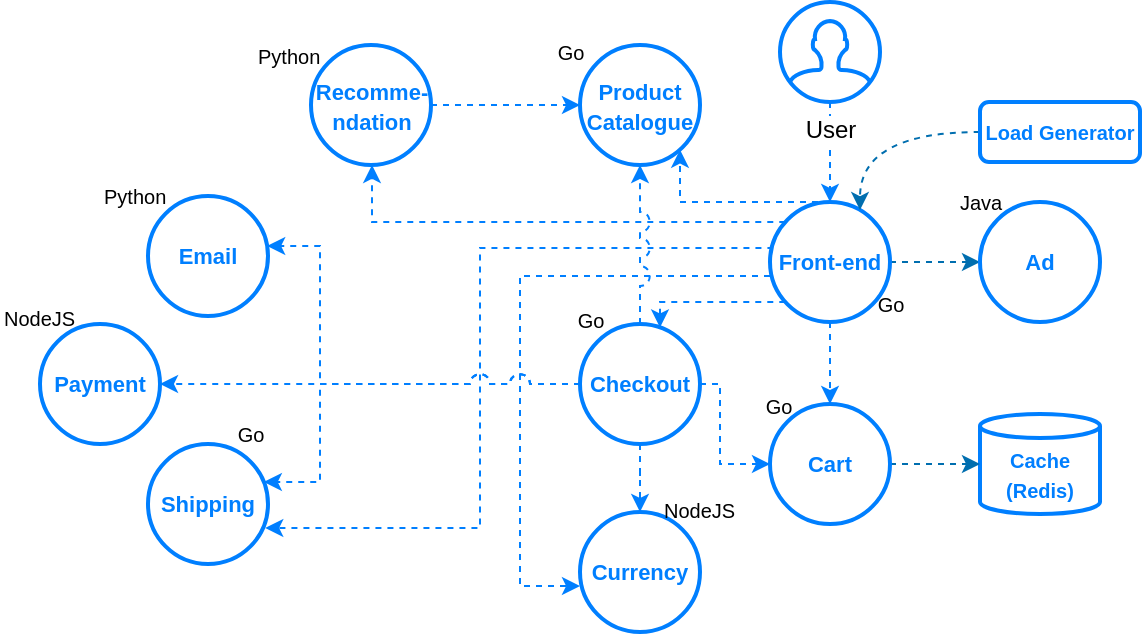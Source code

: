 <mxfile version="13.11.0" type="github">
  <diagram id="zNfq5neE3M64kurw_uy2" name="Page-1">
    <mxGraphModel dx="941" dy="514" grid="1" gridSize="10" guides="1" tooltips="1" connect="1" arrows="1" fold="1" page="1" pageScale="1" pageWidth="827" pageHeight="1169" math="0" shadow="0">
      <root>
        <mxCell id="0" />
        <mxCell id="1" parent="0" />
        <mxCell id="JLZIl9Gp42pbkCICVa5f-4" style="edgeStyle=orthogonalEdgeStyle;rounded=0;orthogonalLoop=1;jettySize=auto;html=1;dashed=1;fillColor=#1ba1e2;strokeColor=#007FFF;" parent="1" source="JLZIl9Gp42pbkCICVa5f-2" target="JLZIl9Gp42pbkCICVa5f-3" edge="1">
          <mxGeometry relative="1" as="geometry" />
        </mxCell>
        <mxCell id="JLZIl9Gp42pbkCICVa5f-2" value="User" style="html=1;verticalLabelPosition=bottom;align=center;labelBackgroundColor=#ffffff;verticalAlign=top;strokeWidth=2;shadow=0;dashed=0;shape=mxgraph.ios7.icons.user;strokeColor=#007FFF;" parent="1" vertex="1">
          <mxGeometry x="400" y="30" width="50" height="50" as="geometry" />
        </mxCell>
        <mxCell id="JLZIl9Gp42pbkCICVa5f-29" style="edgeStyle=orthogonalEdgeStyle;rounded=0;orthogonalLoop=1;jettySize=auto;html=1;dashed=1;fontSize=10;fillColor=#1ba1e2;strokeColor=#007FFF;" parent="1" source="JLZIl9Gp42pbkCICVa5f-3" target="JLZIl9Gp42pbkCICVa5f-8" edge="1">
          <mxGeometry relative="1" as="geometry">
            <Array as="points">
              <mxPoint x="340" y="180" />
            </Array>
          </mxGeometry>
        </mxCell>
        <mxCell id="JLZIl9Gp42pbkCICVa5f-30" style="edgeStyle=orthogonalEdgeStyle;rounded=0;orthogonalLoop=1;jettySize=auto;html=1;dashed=1;fontSize=10;fillColor=#1ba1e2;strokeColor=#006EAF;" parent="1" source="JLZIl9Gp42pbkCICVa5f-3" target="JLZIl9Gp42pbkCICVa5f-9" edge="1">
          <mxGeometry relative="1" as="geometry">
            <mxPoint x="468.5" y="160" as="sourcePoint" />
          </mxGeometry>
        </mxCell>
        <mxCell id="JLZIl9Gp42pbkCICVa5f-32" style="edgeStyle=orthogonalEdgeStyle;rounded=0;orthogonalLoop=1;jettySize=auto;html=1;dashed=1;fontSize=10;fillColor=#1ba1e2;strokeColor=#007FFF;" parent="1" source="JLZIl9Gp42pbkCICVa5f-3" target="JLZIl9Gp42pbkCICVa5f-7" edge="1">
          <mxGeometry relative="1" as="geometry" />
        </mxCell>
        <mxCell id="JLZIl9Gp42pbkCICVa5f-39" style="edgeStyle=orthogonalEdgeStyle;rounded=0;orthogonalLoop=1;jettySize=auto;html=1;dashed=1;fontSize=10;jumpStyle=arc;fillColor=#1ba1e2;strokeColor=#007FFF;" parent="1" edge="1">
          <mxGeometry relative="1" as="geometry">
            <mxPoint x="142.618" y="293" as="targetPoint" />
            <mxPoint x="396.716" y="153" as="sourcePoint" />
            <Array as="points">
              <mxPoint x="250" y="153" />
              <mxPoint x="250" y="293" />
            </Array>
          </mxGeometry>
        </mxCell>
        <mxCell id="JLZIl9Gp42pbkCICVa5f-41" style="edgeStyle=orthogonalEdgeStyle;rounded=0;orthogonalLoop=1;jettySize=auto;html=1;dashed=1;fontSize=10;fillColor=#1ba1e2;strokeColor=#007FFF;" parent="1" source="JLZIl9Gp42pbkCICVa5f-3" target="JLZIl9Gp42pbkCICVa5f-15" edge="1">
          <mxGeometry relative="1" as="geometry">
            <Array as="points">
              <mxPoint x="196" y="140" />
            </Array>
          </mxGeometry>
        </mxCell>
        <mxCell id="JLZIl9Gp42pbkCICVa5f-46" style="edgeStyle=orthogonalEdgeStyle;rounded=0;orthogonalLoop=1;jettySize=auto;html=1;entryX=0;entryY=0.5;entryDx=0;entryDy=0;dashed=1;fontSize=10;fillColor=#1ba1e2;strokeColor=#007FFF;" parent="1" edge="1">
          <mxGeometry relative="1" as="geometry">
            <mxPoint x="395" y="167" as="sourcePoint" />
            <mxPoint x="300" y="322" as="targetPoint" />
            <Array as="points">
              <mxPoint x="270" y="167" />
              <mxPoint x="270" y="322" />
            </Array>
          </mxGeometry>
        </mxCell>
        <mxCell id="JLZIl9Gp42pbkCICVa5f-48" style="edgeStyle=orthogonalEdgeStyle;rounded=0;jumpStyle=arc;jumpSize=10;orthogonalLoop=1;jettySize=auto;html=1;dashed=1;fontSize=10;fillColor=#1ba1e2;strokeColor=#007FFF;" parent="1" target="JLZIl9Gp42pbkCICVa5f-14" edge="1">
          <mxGeometry relative="1" as="geometry">
            <mxPoint x="419" y="130" as="sourcePoint" />
            <mxPoint x="349.98" y="95.36" as="targetPoint" />
            <Array as="points">
              <mxPoint x="350" y="130" />
            </Array>
          </mxGeometry>
        </mxCell>
        <mxCell id="JLZIl9Gp42pbkCICVa5f-3" value="&lt;font size=&quot;1&quot; color=&quot;#007fff&quot;&gt;&lt;b style=&quot;font-size: 11px&quot;&gt;Front-end&lt;/b&gt;&lt;/font&gt;" style="ellipse;whiteSpace=wrap;html=1;aspect=fixed;strokeWidth=2;strokeColor=#007FFF;" parent="1" vertex="1">
          <mxGeometry x="395" y="130" width="60" height="60" as="geometry" />
        </mxCell>
        <mxCell id="JLZIl9Gp42pbkCICVa5f-6" style="edgeStyle=orthogonalEdgeStyle;rounded=0;orthogonalLoop=1;jettySize=auto;html=1;dashed=1;curved=1;fillColor=#1ba1e2;strokeColor=#006EAF;" parent="1" source="JLZIl9Gp42pbkCICVa5f-5" target="JLZIl9Gp42pbkCICVa5f-3" edge="1">
          <mxGeometry relative="1" as="geometry">
            <Array as="points">
              <mxPoint x="440" y="95" />
            </Array>
          </mxGeometry>
        </mxCell>
        <mxCell id="JLZIl9Gp42pbkCICVa5f-5" value="&lt;b&gt;&lt;font color=&quot;#007fff&quot;&gt;&lt;font style=&quot;font-size: 10px&quot;&gt;Load &lt;/font&gt;&lt;font style=&quot;font-size: 10px&quot;&gt;Generator&lt;/font&gt;&lt;/font&gt;&lt;/b&gt;" style="rounded=1;whiteSpace=wrap;html=1;strokeWidth=2;strokeColor=#007FFF;" parent="1" vertex="1">
          <mxGeometry x="500" y="80" width="80" height="30" as="geometry" />
        </mxCell>
        <mxCell id="JLZIl9Gp42pbkCICVa5f-35" style="edgeStyle=orthogonalEdgeStyle;rounded=0;orthogonalLoop=1;jettySize=auto;html=1;dashed=1;fontSize=10;jumpStyle=arc;jumpSize=10;fillColor=#1ba1e2;strokeColor=#007FFF;" parent="1" source="JLZIl9Gp42pbkCICVa5f-8" target="JLZIl9Gp42pbkCICVa5f-11" edge="1">
          <mxGeometry relative="1" as="geometry" />
        </mxCell>
        <mxCell id="JLZIl9Gp42pbkCICVa5f-36" style="edgeStyle=orthogonalEdgeStyle;rounded=0;orthogonalLoop=1;jettySize=auto;html=1;dashed=1;fontSize=10;jumpStyle=arc;jumpSize=10;fillColor=#1ba1e2;strokeColor=#007FFF;" parent="1" source="JLZIl9Gp42pbkCICVa5f-8" target="JLZIl9Gp42pbkCICVa5f-10" edge="1">
          <mxGeometry relative="1" as="geometry">
            <Array as="points">
              <mxPoint x="170" y="221" />
              <mxPoint x="170" y="152" />
            </Array>
          </mxGeometry>
        </mxCell>
        <mxCell id="JLZIl9Gp42pbkCICVa5f-37" style="edgeStyle=orthogonalEdgeStyle;rounded=0;orthogonalLoop=1;jettySize=auto;html=1;dashed=1;fontSize=10;jumpStyle=arc;jumpSize=10;fillColor=#1ba1e2;strokeColor=#007FFF;" parent="1" source="JLZIl9Gp42pbkCICVa5f-8" target="JLZIl9Gp42pbkCICVa5f-12" edge="1">
          <mxGeometry relative="1" as="geometry">
            <Array as="points">
              <mxPoint x="170" y="221" />
              <mxPoint x="170" y="270" />
            </Array>
          </mxGeometry>
        </mxCell>
        <mxCell id="JLZIl9Gp42pbkCICVa5f-38" style="edgeStyle=orthogonalEdgeStyle;rounded=0;orthogonalLoop=1;jettySize=auto;html=1;dashed=1;fontSize=10;fillColor=#1ba1e2;strokeColor=#007FFF;" parent="1" source="JLZIl9Gp42pbkCICVa5f-8" target="JLZIl9Gp42pbkCICVa5f-13" edge="1">
          <mxGeometry relative="1" as="geometry" />
        </mxCell>
        <mxCell id="JLZIl9Gp42pbkCICVa5f-44" style="rounded=0;orthogonalLoop=1;jettySize=auto;html=1;dashed=1;fontSize=10;fillColor=#1ba1e2;strokeColor=#007FFF;" parent="1" source="JLZIl9Gp42pbkCICVa5f-8" target="JLZIl9Gp42pbkCICVa5f-7" edge="1">
          <mxGeometry relative="1" as="geometry">
            <Array as="points">
              <mxPoint x="370" y="221" />
              <mxPoint x="370" y="261" />
            </Array>
          </mxGeometry>
        </mxCell>
        <mxCell id="JLZIl9Gp42pbkCICVa5f-47" style="edgeStyle=orthogonalEdgeStyle;rounded=0;orthogonalLoop=1;jettySize=auto;html=1;dashed=1;fontSize=10;jumpStyle=arc;jumpSize=10;fillColor=#1ba1e2;strokeColor=#007FFF;" parent="1" source="JLZIl9Gp42pbkCICVa5f-8" target="JLZIl9Gp42pbkCICVa5f-14" edge="1">
          <mxGeometry relative="1" as="geometry" />
        </mxCell>
        <mxCell id="JLZIl9Gp42pbkCICVa5f-8" value="&lt;font color=&quot;#007fff&quot;&gt;&lt;font size=&quot;1&quot;&gt;&lt;b style=&quot;font-size: 11px&quot;&gt;Checkout&lt;/b&gt;&lt;/font&gt;&lt;span style=&quot;font-family: monospace ; font-size: 0px&quot;&gt;%3CmxGraphModel%3E%3Croot%3E%3CmxCell%20id%3D%220%22%2F%3E%3CmxCell%20id%3D%221%22%20parent%3D%220%22%2F%3E%3CmxCell%20id%3D%222%22%20value%3D%22%26lt%3Bfont%20color%3D%26quot%3B%2366b2ff%26quot%3B%20size%3D%26quot%3B1%26quot%3B%26gt%3B%26lt%3Bb%20style%3D%26quot%3Bfont-size%3A%2011px%26quot%3B%26gt%3BCart%26lt%3B%2Fb%26gt%3B%26lt%3B%2Ffont%26gt%3B%22%20style%3D%22ellipse%3BwhiteSpace%3Dwrap%3Bhtml%3D1%3Baspect%3Dfixed%3BstrokeColor%3D%2366B2FF%3BstrokeWidth%3D2%3B%22%20vertex%3D%221%22%20parent%3D%221%22%3E%3CmxGeometry%20x%3D%22500%22%20y%3D%22130%22%20width%3D%2260%22%20height%3D%2260%22%20as%3D%22geometry%22%2F%3E%3C%2FmxCell%3E%3C%2Froot%3E%3C%2FmxGraphModel%3E&lt;/span&gt;&lt;/font&gt;" style="ellipse;whiteSpace=wrap;html=1;aspect=fixed;strokeWidth=2;strokeColor=#007FFF;" parent="1" vertex="1">
          <mxGeometry x="300" y="191" width="60" height="60" as="geometry" />
        </mxCell>
        <mxCell id="JLZIl9Gp42pbkCICVa5f-9" value="&lt;span style=&quot;font-size: 11px&quot;&gt;&lt;b&gt;&lt;font color=&quot;#007fff&quot;&gt;Ad&lt;/font&gt;&lt;/b&gt;&lt;/span&gt;" style="ellipse;whiteSpace=wrap;html=1;aspect=fixed;strokeWidth=2;strokeColor=#007FFF;" parent="1" vertex="1">
          <mxGeometry x="500" y="130" width="60" height="60" as="geometry" />
        </mxCell>
        <mxCell id="JLZIl9Gp42pbkCICVa5f-10" value="&lt;span style=&quot;font-size: 11px&quot;&gt;&lt;b&gt;&lt;font color=&quot;#007fff&quot;&gt;Email&lt;/font&gt;&lt;/b&gt;&lt;/span&gt;" style="ellipse;whiteSpace=wrap;html=1;aspect=fixed;strokeWidth=2;strokeColor=#007FFF;" parent="1" vertex="1">
          <mxGeometry x="84" y="127" width="60" height="60" as="geometry" />
        </mxCell>
        <mxCell id="JLZIl9Gp42pbkCICVa5f-11" value="&lt;span style=&quot;font-size: 11px&quot;&gt;&lt;b&gt;&lt;font color=&quot;#007fff&quot;&gt;Payment&lt;/font&gt;&lt;/b&gt;&lt;/span&gt;&lt;span style=&quot;color: rgb(95 , 166 , 237) ; font-family: monospace ; font-size: 0px&quot;&gt;%3CmxGraphModel%3E%3Croot%3E%3CmxCell%20id%3D%220%22%2F%3E%3CmxCell%20id%3D%221%22%20parent%3D%220%22%2F%3E%3CmxCell%20id%3D%222%22%20value%3D%22%26lt%3Bfont%20color%3D%26quot%3B%2366b2ff%26quot%3B%20size%3D%26quot%3B1%26quot%3B%26gt%3B%26lt%3Bb%20style%3D%26quot%3Bfont-size%3A%2011px%26quot%3B%26gt%3BCheckout%26lt%3B%2Fb%26gt%3B%26lt%3B%2Ffont%26gt%3B%26lt%3Bspan%20style%3D%26quot%3Bcolor%3A%20rgba(0%20%2C%200%20%2C%200%20%2C%200)%20%3B%20font-family%3A%20monospace%20%3B%20font-size%3A%200px%26quot%3B%26gt%3B%253CmxGraphModel%253E%253Croot%253E%253CmxCell%2520id%253D%25220%2522%252F%253E%253CmxCell%2520id%253D%25221%2522%2520parent%253D%25220%2522%252F%253E%253CmxCell%2520id%253D%25222%2522%2520value%253D%2522%2526lt%253Bfont%2520color%253D%2526quot%253B%252366b2ff%2526quot%253B%2520size%253D%2526quot%253B1%2526quot%253B%2526gt%253B%2526lt%253Bb%2520style%253D%2526quot%253Bfont-size%253A%252011px%2526quot%253B%2526gt%253BCart%2526lt%253B%252Fb%2526gt%253B%2526lt%253B%252Ffont%2526gt%253B%2522%2520style%253D%2522ellipse%253BwhiteSpace%253Dwrap%253Bhtml%253D1%253Baspect%253Dfixed%253BstrokeColor%253D%252366B2FF%253BstrokeWidth%253D2%253B%2522%2520vertex%253D%25221%2522%2520parent%253D%25221%2522%253E%253CmxGeometry%2520x%253D%2522500%2522%2520y%253D%2522130%2522%2520width%253D%252260%2522%2520height%253D%252260%2522%2520as%253D%2522geometry%2522%252F%253E%253C%252FmxCell%253E%253C%252Froot%253E%253C%252FmxGraphModel%253E%26lt%3B%2Fspan%26gt%3B%22%20style%3D%22ellipse%3BwhiteSpace%3Dwrap%3Bhtml%3D1%3Baspect%3Dfixed%3BstrokeColor%3D%2366B2FF%3BstrokeWidth%3D2%3B%22%20vertex%3D%221%22%20parent%3D%221%22%3E%3CmxGeometry%20x%3D%22280%22%20y%3D%22120%22%20width%3D%2260%22%20height%3D%2260%22%20as%3D%22geometry%22%2F%3E%3C%2FmxCell%3E%3C%2Froot%3E%3C%2FmxGraphModel%3E&lt;/span&gt;" style="ellipse;whiteSpace=wrap;html=1;aspect=fixed;strokeWidth=2;strokeColor=#007FFF;" parent="1" vertex="1">
          <mxGeometry x="30" y="191" width="60" height="60" as="geometry" />
        </mxCell>
        <mxCell id="JLZIl9Gp42pbkCICVa5f-12" value="&lt;span style=&quot;font-size: 11px&quot;&gt;&lt;b&gt;&lt;font color=&quot;#007fff&quot;&gt;Shipping&lt;/font&gt;&lt;/b&gt;&lt;/span&gt;" style="ellipse;whiteSpace=wrap;html=1;aspect=fixed;strokeWidth=2;strokeColor=#007FFF;" parent="1" vertex="1">
          <mxGeometry x="84" y="251" width="60" height="60" as="geometry" />
        </mxCell>
        <mxCell id="JLZIl9Gp42pbkCICVa5f-13" value="&lt;font color=&quot;#007fff&quot;&gt;&lt;span style=&quot;font-size: 11px&quot;&gt;&lt;b&gt;Currency&lt;/b&gt;&lt;/span&gt;&lt;span style=&quot;font-family: monospace ; font-size: 0px&quot;&gt;%3CmxGraphModel%3E%3Croot%3E%3CmxCell%20id%3D%220%22%2F%3E%3CmxCell%20id%3D%221%22%20parent%3D%220%22%2F%3E%3CmxCell%20id%3D%222%22%20value%3D%22%26lt%3Bfont%20color%3D%26quot%3B%2366b2ff%26quot%3B%26gt%3B%26lt%3Bspan%20style%3D%26quot%3Bfont-size%3A%2011px%26quot%3B%26gt%3B%26lt%3Bb%26gt%3BShipping%26lt%3B%2Fb%26gt%3B%26lt%3B%2Fspan%26gt%3B%26lt%3B%2Ffont%26gt%3B%22%20style%3D%22ellipse%3BwhiteSpace%3Dwrap%3Bhtml%3D1%3Baspect%3Dfixed%3BstrokeColor%3D%2366B2FF%3BstrokeWidth%3D2%3B%22%20vertex%3D%221%22%20parent%3D%221%22%3E%3CmxGeometry%20x%3D%22180%22%20y%3D%22200%22%20width%3D%2260%22%20height%3D%2260%22%20as%3D%22geometry%22%2F%3E%3C%2FmxCell%3E%3C%2Froot%3E%3C%2FmxGraphModel%3E&lt;/span&gt;&lt;/font&gt;" style="ellipse;whiteSpace=wrap;html=1;aspect=fixed;strokeWidth=2;strokeColor=#007FFF;" parent="1" vertex="1">
          <mxGeometry x="300" y="285" width="60" height="60" as="geometry" />
        </mxCell>
        <mxCell id="JLZIl9Gp42pbkCICVa5f-14" value="&lt;span style=&quot;font-size: 11px&quot;&gt;&lt;b&gt;&lt;font color=&quot;#007fff&quot;&gt;Product Catalogue&lt;/font&gt;&lt;/b&gt;&lt;/span&gt;" style="ellipse;whiteSpace=wrap;html=1;aspect=fixed;strokeWidth=2;strokeColor=#007FFF;" parent="1" vertex="1">
          <mxGeometry x="300" y="51.5" width="60" height="60" as="geometry" />
        </mxCell>
        <mxCell id="JLZIl9Gp42pbkCICVa5f-42" style="edgeStyle=orthogonalEdgeStyle;rounded=0;orthogonalLoop=1;jettySize=auto;html=1;dashed=1;fontSize=10;fillColor=#1ba1e2;strokeColor=#007FFF;" parent="1" source="JLZIl9Gp42pbkCICVa5f-15" target="JLZIl9Gp42pbkCICVa5f-14" edge="1">
          <mxGeometry relative="1" as="geometry" />
        </mxCell>
        <mxCell id="JLZIl9Gp42pbkCICVa5f-15" value="&lt;span style=&quot;font-size: 11px&quot;&gt;&lt;b&gt;&lt;font color=&quot;#007fff&quot;&gt;Recomme-ndation&lt;/font&gt;&lt;/b&gt;&lt;/span&gt;" style="ellipse;whiteSpace=wrap;html=1;aspect=fixed;strokeWidth=2;strokeColor=#007FFF;" parent="1" vertex="1">
          <mxGeometry x="165.5" y="51.5" width="60" height="60" as="geometry" />
        </mxCell>
        <mxCell id="JLZIl9Gp42pbkCICVa5f-17" value="&lt;b style=&quot;font-size: 10px&quot;&gt;&lt;font style=&quot;font-size: 10px&quot; color=&quot;#007fff&quot;&gt;Cache&lt;br&gt;(Redis)&lt;/font&gt;&lt;/b&gt;" style="shape=cylinder3;whiteSpace=wrap;html=1;boundedLbl=1;backgroundOutline=1;size=6;strokeWidth=2;strokeColor=#007FFF;" parent="1" vertex="1">
          <mxGeometry x="500" y="236" width="60" height="50" as="geometry" />
        </mxCell>
        <mxCell id="JLZIl9Gp42pbkCICVa5f-18" value="&lt;font style=&quot;font-size: 10px&quot;&gt;Java&lt;/font&gt;" style="text;html=1;align=center;verticalAlign=middle;resizable=0;points=[];autosize=1;" parent="1" vertex="1">
          <mxGeometry x="480" y="120" width="40" height="20" as="geometry" />
        </mxCell>
        <mxCell id="JLZIl9Gp42pbkCICVa5f-31" style="edgeStyle=orthogonalEdgeStyle;rounded=0;orthogonalLoop=1;jettySize=auto;html=1;dashed=1;fontSize=10;fillColor=#1ba1e2;strokeColor=#006EAF;" parent="1" source="JLZIl9Gp42pbkCICVa5f-7" target="JLZIl9Gp42pbkCICVa5f-17" edge="1">
          <mxGeometry relative="1" as="geometry" />
        </mxCell>
        <mxCell id="JLZIl9Gp42pbkCICVa5f-7" value="&lt;font size=&quot;1&quot; color=&quot;#007fff&quot;&gt;&lt;b style=&quot;font-size: 11px&quot;&gt;Cart&lt;/b&gt;&lt;/font&gt;" style="ellipse;whiteSpace=wrap;html=1;aspect=fixed;strokeWidth=2;strokeColor=#007FFF;" parent="1" vertex="1">
          <mxGeometry x="395" y="231" width="60" height="60" as="geometry" />
        </mxCell>
        <mxCell id="JLZIl9Gp42pbkCICVa5f-19" value="&lt;font style=&quot;font-size: 10px&quot;&gt;Go&lt;/font&gt;" style="text;html=1;align=center;verticalAlign=middle;resizable=0;points=[];autosize=1;" parent="1" vertex="1">
          <mxGeometry x="384" y="222" width="30" height="20" as="geometry" />
        </mxCell>
        <mxCell id="JLZIl9Gp42pbkCICVa5f-21" value="&lt;font style=&quot;font-size: 10px&quot;&gt;Go&lt;/font&gt;" style="text;html=1;align=center;verticalAlign=middle;resizable=0;points=[];autosize=1;" parent="1" vertex="1">
          <mxGeometry x="290" y="178.5" width="30" height="20" as="geometry" />
        </mxCell>
        <mxCell id="JLZIl9Gp42pbkCICVa5f-22" value="&lt;font style=&quot;font-size: 10px&quot;&gt;Go&lt;/font&gt;" style="text;html=1;align=center;verticalAlign=middle;resizable=0;points=[];autosize=1;" parent="1" vertex="1">
          <mxGeometry x="120" y="236" width="30" height="20" as="geometry" />
        </mxCell>
        <mxCell id="JLZIl9Gp42pbkCICVa5f-23" value="&lt;font style=&quot;font-size: 10px&quot;&gt;NodeJS&lt;/font&gt;" style="text;whiteSpace=wrap;html=1;" parent="1" vertex="1">
          <mxGeometry x="340" y="270" width="40" height="25" as="geometry" />
        </mxCell>
        <mxCell id="JLZIl9Gp42pbkCICVa5f-24" value="&lt;font style=&quot;font-size: 10px&quot;&gt;Go&lt;/font&gt;" style="text;html=1;align=center;verticalAlign=middle;resizable=0;points=[];autosize=1;" parent="1" vertex="1">
          <mxGeometry x="280" y="45" width="30" height="20" as="geometry" />
        </mxCell>
        <mxCell id="JLZIl9Gp42pbkCICVa5f-25" value="Python" style="text;whiteSpace=wrap;html=1;fontSize=10;" parent="1" vertex="1">
          <mxGeometry x="136.5" y="45" width="40" height="30" as="geometry" />
        </mxCell>
        <mxCell id="JLZIl9Gp42pbkCICVa5f-26" value="&lt;font style=&quot;font-size: 10px&quot;&gt;Go&lt;/font&gt;" style="text;html=1;align=center;verticalAlign=middle;resizable=0;points=[];autosize=1;" parent="1" vertex="1">
          <mxGeometry x="440" y="171" width="30" height="20" as="geometry" />
        </mxCell>
        <mxCell id="JLZIl9Gp42pbkCICVa5f-27" value="&lt;font style=&quot;font-size: 10px&quot;&gt;NodeJS&lt;/font&gt;" style="text;whiteSpace=wrap;html=1;" parent="1" vertex="1">
          <mxGeometry x="10" y="173.5" width="40" height="25" as="geometry" />
        </mxCell>
        <mxCell id="JLZIl9Gp42pbkCICVa5f-28" value="Python" style="text;whiteSpace=wrap;html=1;fontSize=10;" parent="1" vertex="1">
          <mxGeometry x="60" y="115" width="40" height="30" as="geometry" />
        </mxCell>
      </root>
    </mxGraphModel>
  </diagram>
</mxfile>
